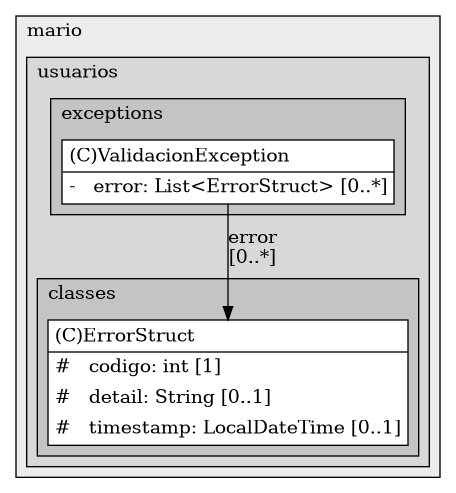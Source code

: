 @startuml

/' diagram meta data start
config=StructureConfiguration;
{
  "projectClassification": {
    "searchMode": "OpenProject", // OpenProject, AllProjects
    "includedProjects": "",
    "pathEndKeywords": "*.impl",
    "isClientPath": "",
    "isClientName": "",
    "isTestPath": "",
    "isTestName": "",
    "isMappingPath": "",
    "isMappingName": "",
    "isDataAccessPath": "",
    "isDataAccessName": "",
    "isDataStructurePath": "",
    "isDataStructureName": "",
    "isInterfaceStructuresPath": "",
    "isInterfaceStructuresName": "",
    "isEntryPointPath": "",
    "isEntryPointName": "",
    "treatFinalFieldsAsMandatory": false
  },
  "graphRestriction": {
    "classPackageExcludeFilter": "",
    "classPackageIncludeFilter": "",
    "classNameExcludeFilter": "",
    "classNameIncludeFilter": "",
    "methodNameExcludeFilter": "",
    "methodNameIncludeFilter": "",
    "removeByInheritance": "", // inheritance/annotation based filtering is done in a second step
    "removeByAnnotation": "",
    "removeByClassPackage": "", // cleanup the graph after inheritance/annotation based filtering is done
    "removeByClassName": "",
    "cutMappings": false,
    "cutEnum": true,
    "cutTests": true,
    "cutClient": true,
    "cutDataAccess": true,
    "cutInterfaceStructures": true,
    "cutDataStructures": true,
    "cutGetterAndSetter": true,
    "cutConstructors": true
  },
  "graphTraversal": {
    "forwardDepth": 6,
    "backwardDepth": 6,
    "classPackageExcludeFilter": "",
    "classPackageIncludeFilter": "",
    "classNameExcludeFilter": "",
    "classNameIncludeFilter": "",
    "methodNameExcludeFilter": "",
    "methodNameIncludeFilter": "",
    "hideMappings": false,
    "hideDataStructures": false,
    "hidePrivateMethods": true,
    "hideInterfaceCalls": true, // indirection: implementation -> interface (is hidden) -> implementation
    "onlyShowApplicationEntryPoints": false, // root node is included
    "useMethodCallsForStructureDiagram": "ForwardOnly" // ForwardOnly, BothDirections, No
  },
  "details": {
    "aggregation": "GroupByClass", // ByClass, GroupByClass, None
    "showClassGenericTypes": true,
    "showMethods": true,
    "showMethodParameterNames": true,
    "showMethodParameterTypes": true,
    "showMethodReturnType": true,
    "showPackageLevels": 10,
    "showDetailedClassStructure": true
  },
  "rootClass": "com.mario.usuarios.exceptions.ValidacionException",
  "extensionCallbackMethod": "" // qualified.class.name#methodName - signature: public static String method(String)
}
diagram meta data end '/



digraph g {
    rankdir="TB"
    splines=polyline
    

'nodes 
subgraph cluster_103666436 { 
   	label=mario
	labeljust=l
	fillcolor="#ececec"
	style=filled
   
   subgraph cluster_1532315985 { 
   	label=usuarios
	labeljust=l
	fillcolor="#d8d8d8"
	style=filled
   
   subgraph cluster_1378226525 { 
   	label=exceptions
	labeljust=l
	fillcolor="#c4c4c4"
	style=filled
   
   ValidacionException822964106[
	label=<<TABLE BORDER="1" CELLBORDER="0" CELLPADDING="4" CELLSPACING="0">
<TR><TD ALIGN="LEFT" >(C)ValidacionException</TD></TR>
<HR/>
<TR><TD ALIGN="LEFT" >-   error: List&lt;ErrorStruct&gt; [0..*]</TD></TR>
</TABLE>>
	style=filled
	margin=0
	shape=plaintext
	fillcolor="#FFFFFF"
];
} 

subgraph cluster_968089575 { 
   	label=classes
	labeljust=l
	fillcolor="#c4c4c4"
	style=filled
   
   ErrorStruct482097420[
	label=<<TABLE BORDER="1" CELLBORDER="0" CELLPADDING="4" CELLSPACING="0">
<TR><TD ALIGN="LEFT" >(C)ErrorStruct</TD></TR>
<HR/>
<TR><TD ALIGN="LEFT" >#   codigo: int [1]</TD></TR>
<TR><TD ALIGN="LEFT" >#   detail: String [0..1]</TD></TR>
<TR><TD ALIGN="LEFT" >#   timestamp: LocalDateTime [0..1]</TD></TR>
</TABLE>>
	style=filled
	margin=0
	shape=plaintext
	fillcolor="#FFFFFF"
];
} 
} 
} 

'edges    
ValidacionException822964106 -> ErrorStruct482097420[label="error
[0..*]"];
    
}
@enduml